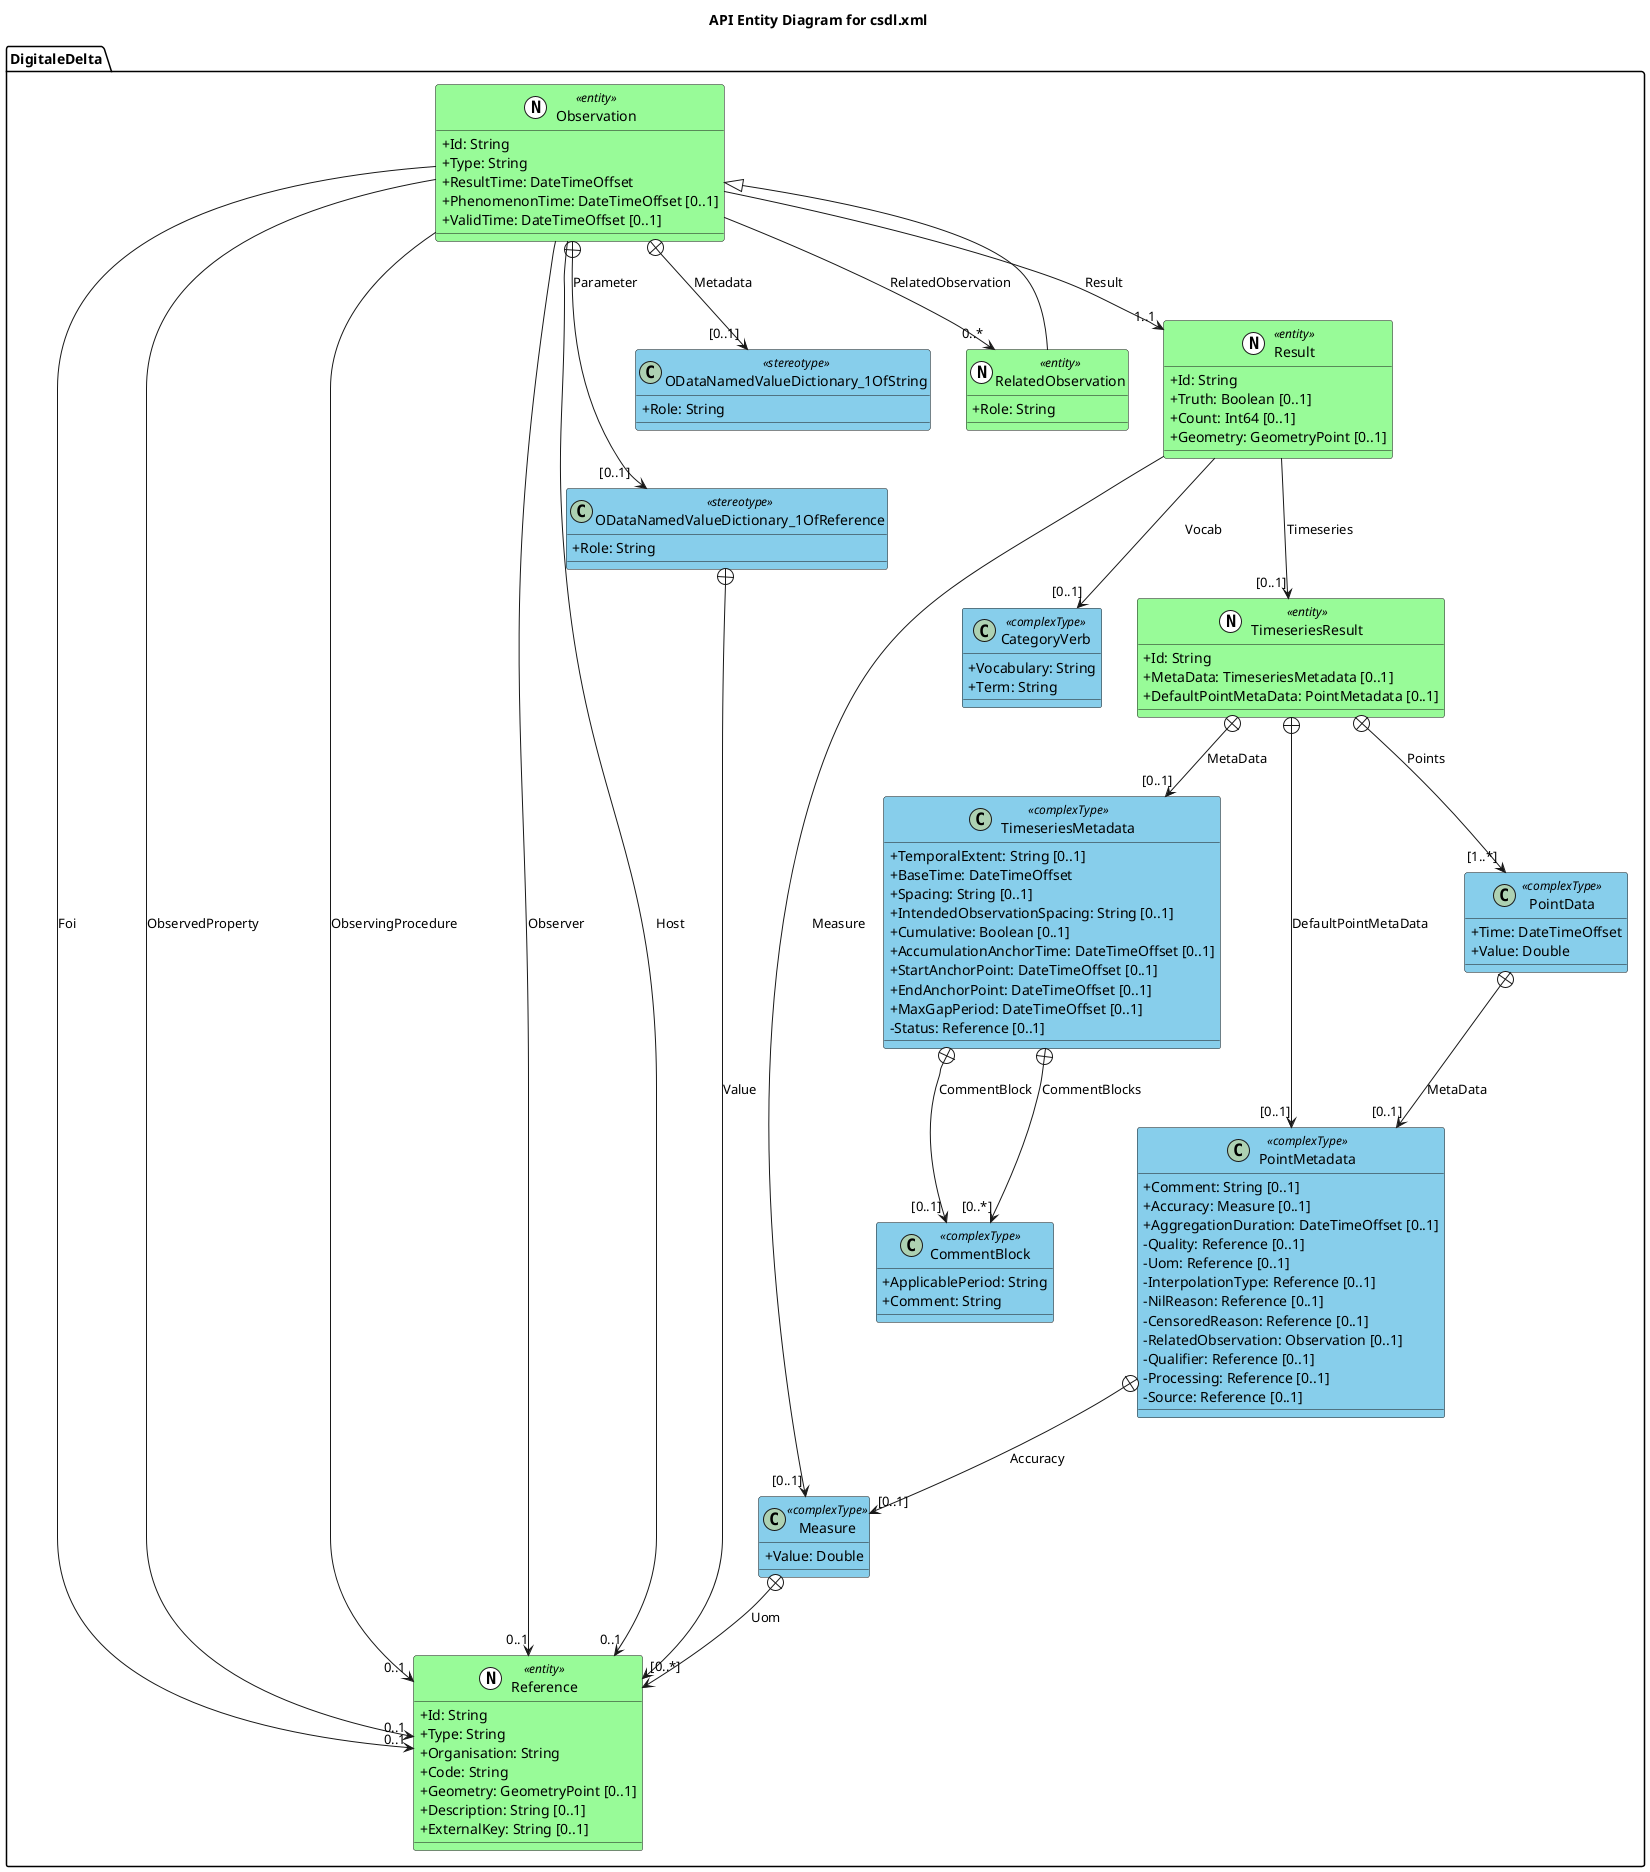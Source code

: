 @startuml
skinparam classAttributeIconSize 0
title API Entity Diagram for csdl.xml

class DigitaleDelta.Reference <<(N,white)entity>> #PaleGreen {
+Id: String
+Type: String
+Organisation: String
+Code: String
+Geometry: GeometryPoint [0..1]
+Description: String [0..1]
+ExternalKey: String [0..1]
}

class DigitaleDelta.Observation <<(N,white)entity>> #PaleGreen {
+Id: String
+Type: String
+ResultTime: DateTimeOffset
+PhenomenonTime: DateTimeOffset [0..1]
+ValidTime: DateTimeOffset [0..1]
}
DigitaleDelta.Observation +--> "[0..1]" DigitaleDelta.ODataNamedValueDictionary_1OfReference: Parameter
DigitaleDelta.Observation +--> "[0..1]" DigitaleDelta.ODataNamedValueDictionary_1OfString: Metadata
DigitaleDelta.Observation --> "0..*" DigitaleDelta.RelatedObservation: RelatedObservation
DigitaleDelta.Observation --> "0..1" DigitaleDelta.Reference: Foi
DigitaleDelta.Observation --> "0..1" DigitaleDelta.Reference: ObservedProperty
DigitaleDelta.Observation --> "0..1" DigitaleDelta.Reference: ObservingProcedure
DigitaleDelta.Observation --> "0..1" DigitaleDelta.Reference: Observer
DigitaleDelta.Observation --> "0..1" DigitaleDelta.Reference: Host
DigitaleDelta.Observation --> "1..1" DigitaleDelta.Result: Result

class DigitaleDelta.Result <<(N,white)entity>> #PaleGreen {
+Id: String
+Truth: Boolean [0..1]
+Count: Int64 [0..1]
+Geometry: GeometryPoint [0..1]
}
DigitaleDelta.Result --> "[0..1]" DigitaleDelta.Measure: Measure
DigitaleDelta.Result --> "[0..1]" DigitaleDelta.CategoryVerb: Vocab
DigitaleDelta.Result --> "[0..1]" DigitaleDelta.TimeseriesResult: Timeseries

class DigitaleDelta.TimeseriesResult <<(N,white)entity>> #PaleGreen {
+Id: String
+MetaData: TimeseriesMetadata [0..1]
+DefaultPointMetaData: PointMetadata [0..1]
}
DigitaleDelta.TimeseriesResult +--> "[0..1]" DigitaleDelta.TimeseriesMetadata: MetaData
DigitaleDelta.TimeseriesResult +--> "[0..1]" DigitaleDelta.PointMetadata: DefaultPointMetaData
DigitaleDelta.TimeseriesResult +--> "[1..*]" DigitaleDelta.PointData: Points

class DigitaleDelta.RelatedObservation <<(N,white)entity>> #PaleGreen extends DigitaleDelta.Observation {
+Role: String
}

class DigitaleDelta.ODataNamedValueDictionary_1OfString <<stereotype>> #Skyblue {
+Role: String
}

class DigitaleDelta.ODataNamedValueDictionary_1OfReference <<stereotype>> #Skyblue {
+Role: String
}
DigitaleDelta.ODataNamedValueDictionary_1OfReference +--> "[0..*]" DigitaleDelta.Reference: Value

class DigitaleDelta.Measure <<complexType>> #Skyblue {
+Value: Double
}
DigitaleDelta.Measure +--> DigitaleDelta.Reference: Uom

class DigitaleDelta.CategoryVerb <<complexType>> #Skyblue {
+Vocabulary: String
+Term: String
}

class DigitaleDelta.TimeseriesMetadata <<complexType>> #Skyblue {
+TemporalExtent: String [0..1]
+BaseTime: DateTimeOffset
+Spacing: String [0..1]
+IntendedObservationSpacing: String [0..1]
+Cumulative: Boolean [0..1]
+AccumulationAnchorTime: DateTimeOffset [0..1]
+StartAnchorPoint: DateTimeOffset [0..1]
+EndAnchorPoint: DateTimeOffset [0..1]
+MaxGapPeriod: DateTimeOffset [0..1]
-Status: Reference [0..1]
}
DigitaleDelta.TimeseriesMetadata +--> "[0..1]" DigitaleDelta.CommentBlock: CommentBlock
DigitaleDelta.TimeseriesMetadata +--> "[0..*]" DigitaleDelta.CommentBlock: CommentBlocks

class DigitaleDelta.CommentBlock <<complexType>> #Skyblue {
+ApplicablePeriod: String
+Comment: String
}

class DigitaleDelta.PointMetadata <<complexType>> #Skyblue {
+Comment: String [0..1]
+Accuracy: Measure [0..1]
+AggregationDuration: DateTimeOffset [0..1]
-Quality: Reference [0..1]
-Uom: Reference [0..1]
-InterpolationType: Reference [0..1]
-NilReason: Reference [0..1]
-CensoredReason: Reference [0..1]
-RelatedObservation: Observation [0..1]
-Qualifier: Reference [0..1]
-Processing: Reference [0..1]
-Source: Reference [0..1]
}
DigitaleDelta.PointMetadata +--> "[0..1]" DigitaleDelta.Measure: Accuracy

class DigitaleDelta.PointData <<complexType>> #Skyblue {
+Time: DateTimeOffset
+Value: Double
}
DigitaleDelta.PointData +--> "[0..1]" DigitaleDelta.PointMetadata: MetaData

@enduml

